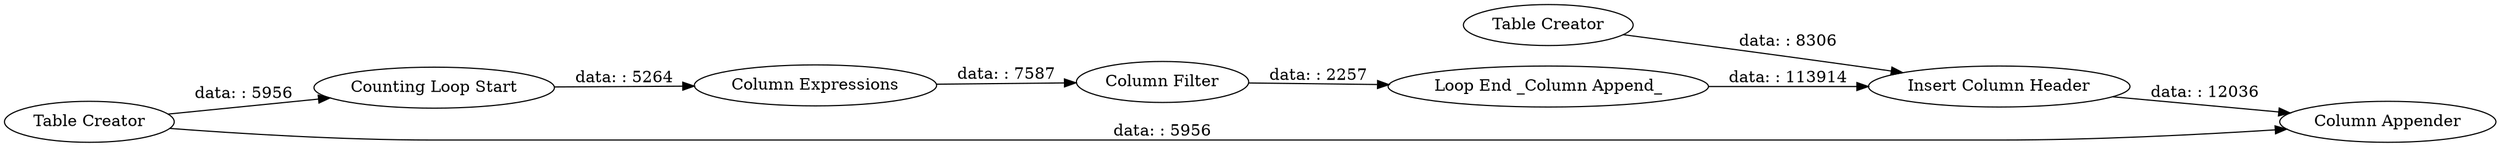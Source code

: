 digraph {
	"2590064225176205147_176" [label="Table Creator"]
	"2590064225176205147_175" [label="Insert Column Header"]
	"2590064225176205147_172" [label="Loop End _Column Append_"]
	"2590064225176205147_174" [label="Table Creator"]
	"2590064225176205147_173" [label="Column Filter"]
	"2590064225176205147_166" [label="Counting Loop Start"]
	"2590064225176205147_167" [label="Column Expressions"]
	"2590064225176205147_177" [label="Column Appender"]
	"2590064225176205147_166" -> "2590064225176205147_167" [label="data: : 5264"]
	"2590064225176205147_167" -> "2590064225176205147_173" [label="data: : 7587"]
	"2590064225176205147_175" -> "2590064225176205147_177" [label="data: : 12036"]
	"2590064225176205147_173" -> "2590064225176205147_172" [label="data: : 2257"]
	"2590064225176205147_176" -> "2590064225176205147_166" [label="data: : 5956"]
	"2590064225176205147_172" -> "2590064225176205147_175" [label="data: : 113914"]
	"2590064225176205147_174" -> "2590064225176205147_175" [label="data: : 8306"]
	"2590064225176205147_176" -> "2590064225176205147_177" [label="data: : 5956"]
	rankdir=LR
}
